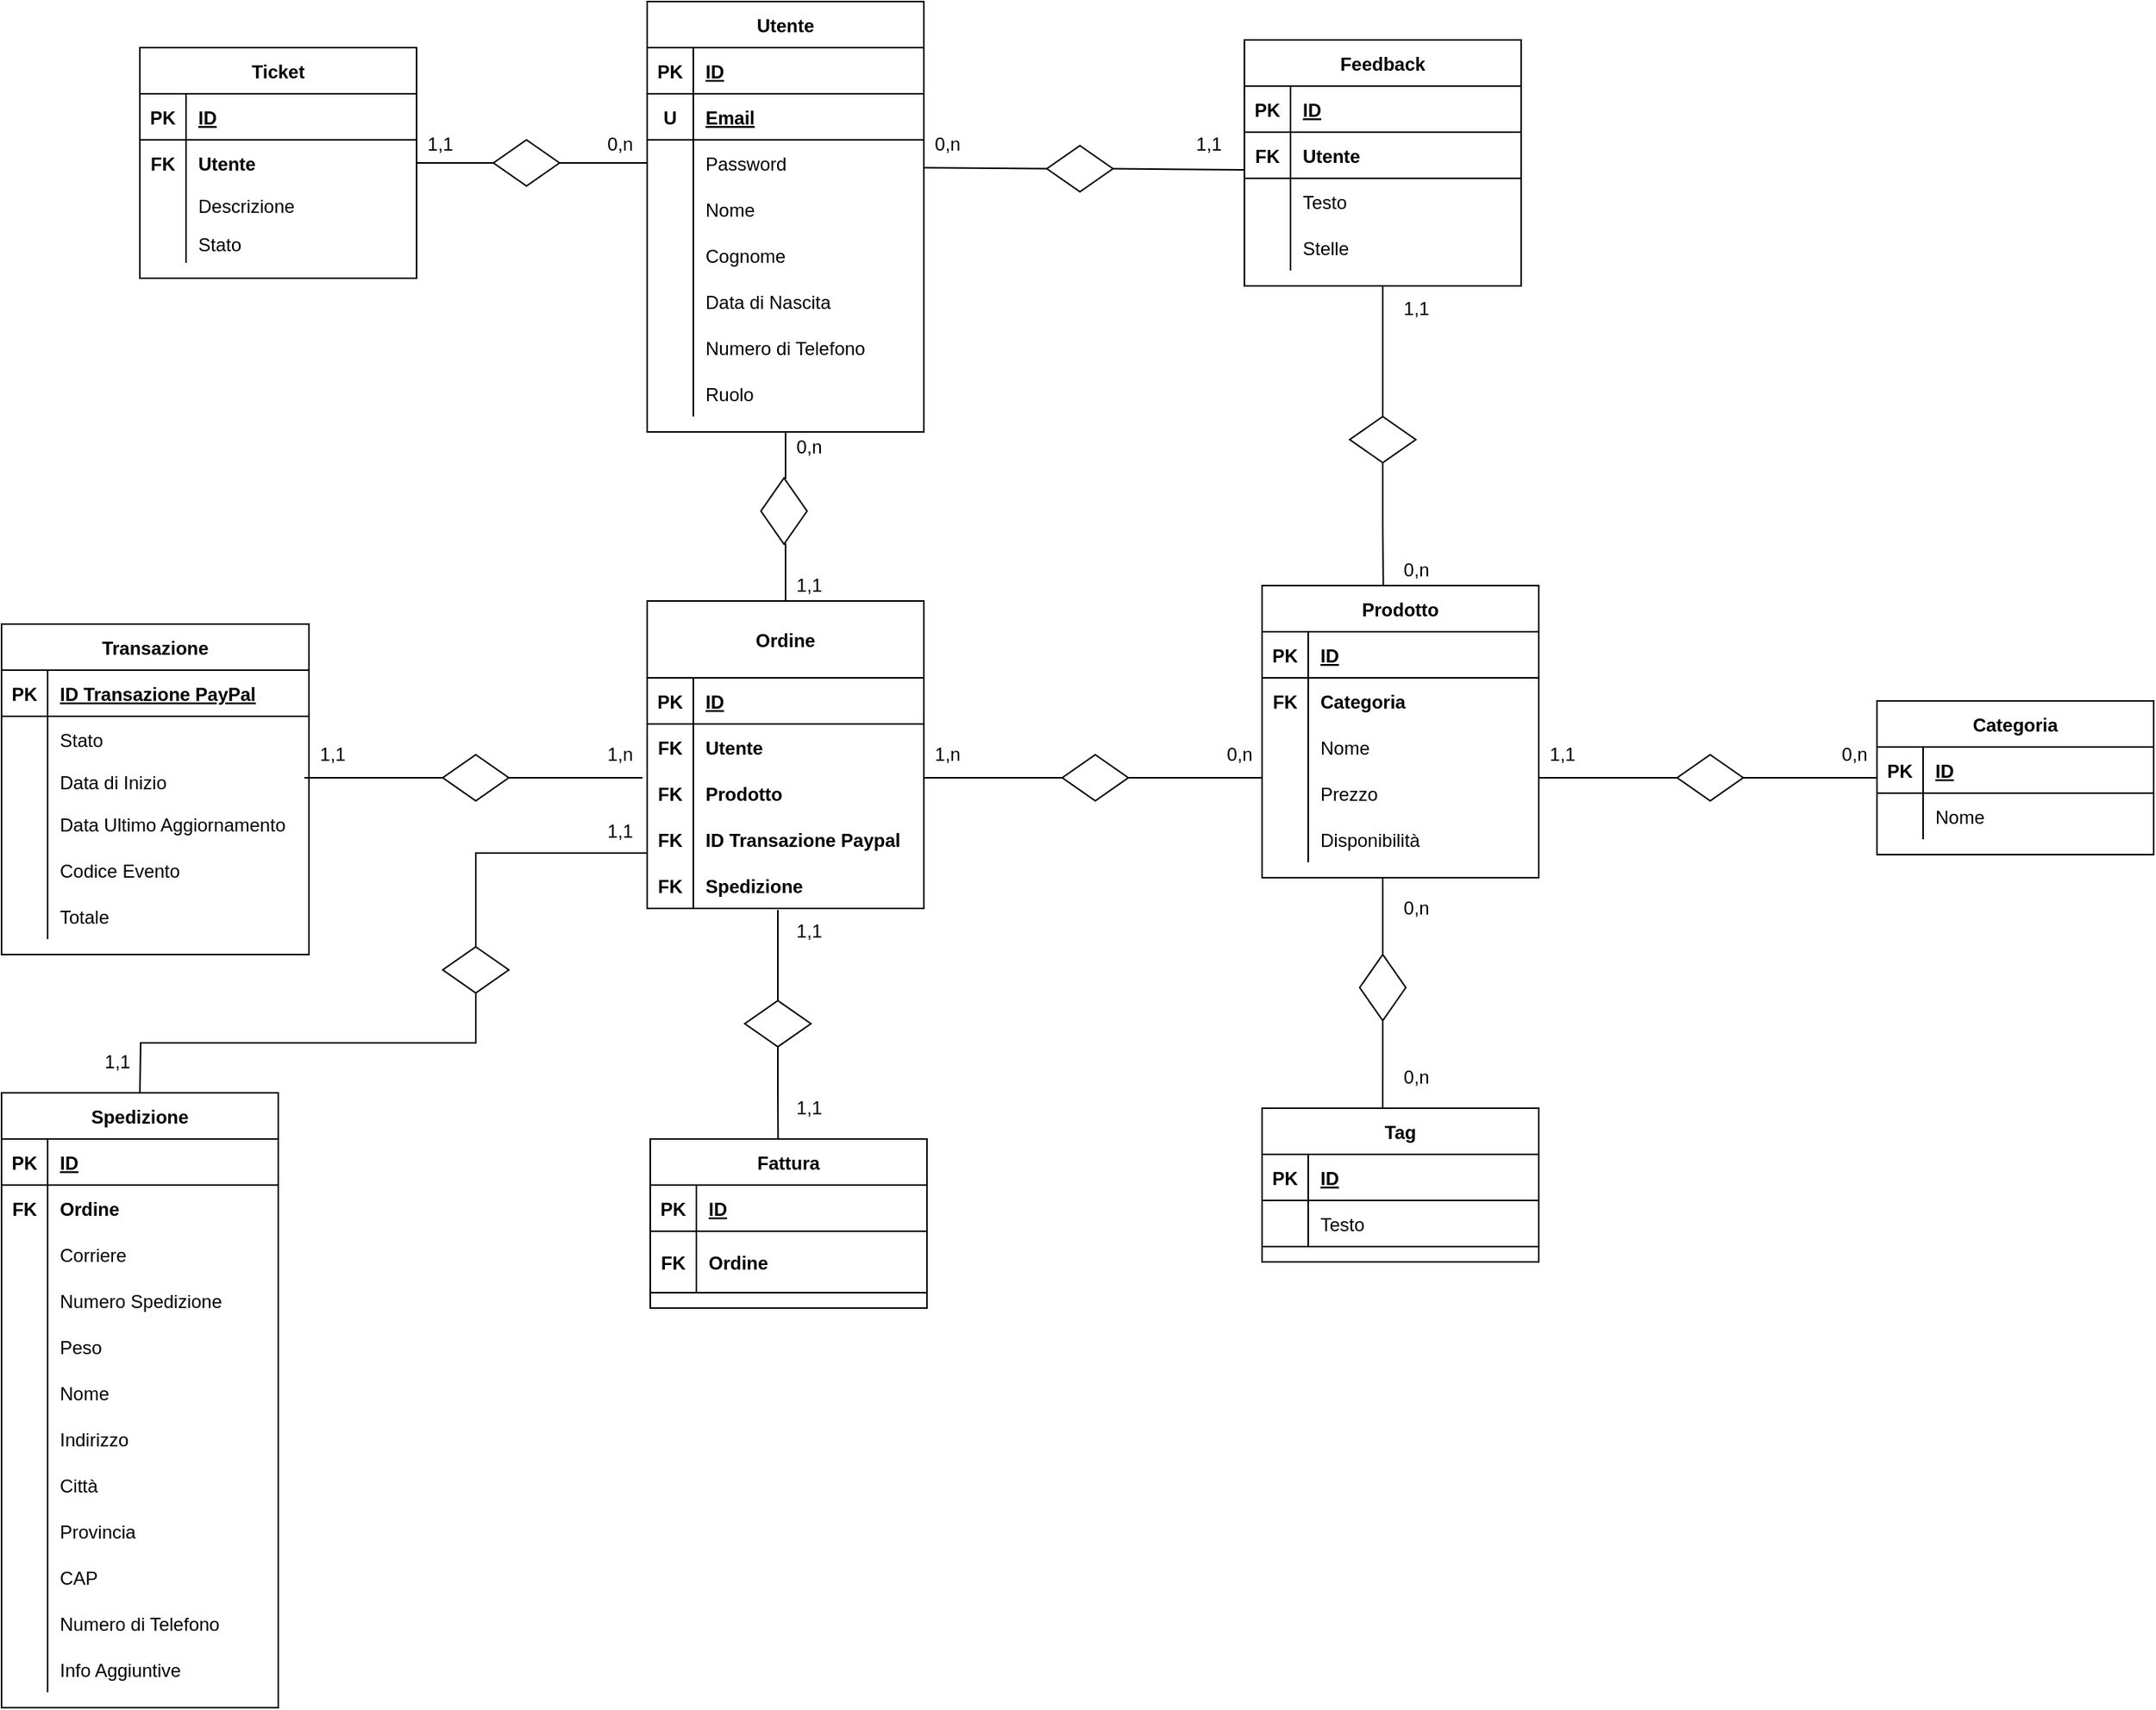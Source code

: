 <mxfile version="13.10.4" type="device"><diagram id="vzPRWonFVsMnM_7ubb4g" name="Page-1"><mxGraphModel dx="1038" dy="556" grid="1" gridSize="10" guides="1" tooltips="1" connect="1" arrows="1" fold="1" page="1" pageScale="1" pageWidth="2339" pageHeight="3300" math="0" shadow="0"><root><mxCell id="0"/><mxCell id="1" parent="0"/><mxCell id="x9i7531fwX0MDDBLcsnV-10" value="Utente" style="shape=table;startSize=30;container=1;collapsible=1;childLayout=tableLayout;fixedRows=1;rowLines=0;fontStyle=1;align=center;resizeLast=1;" vertex="1" parent="1"><mxGeometry x="830" y="40" width="180" height="280" as="geometry"/></mxCell><mxCell id="x9i7531fwX0MDDBLcsnV-11" value="" style="shape=partialRectangle;collapsible=0;dropTarget=0;pointerEvents=0;fillColor=none;top=0;left=0;bottom=1;right=0;points=[[0,0.5],[1,0.5]];portConstraint=eastwest;" vertex="1" parent="x9i7531fwX0MDDBLcsnV-10"><mxGeometry y="30" width="180" height="30" as="geometry"/></mxCell><mxCell id="x9i7531fwX0MDDBLcsnV-12" value="PK" style="shape=partialRectangle;connectable=0;fillColor=none;top=0;left=0;bottom=0;right=0;fontStyle=1;overflow=hidden;" vertex="1" parent="x9i7531fwX0MDDBLcsnV-11"><mxGeometry width="30" height="30" as="geometry"/></mxCell><mxCell id="x9i7531fwX0MDDBLcsnV-13" value="ID" style="shape=partialRectangle;connectable=0;fillColor=none;top=0;left=0;bottom=0;right=0;align=left;spacingLeft=6;fontStyle=5;overflow=hidden;" vertex="1" parent="x9i7531fwX0MDDBLcsnV-11"><mxGeometry x="30" width="150" height="30" as="geometry"/></mxCell><mxCell id="x9i7531fwX0MDDBLcsnV-51" value="" style="shape=partialRectangle;collapsible=0;dropTarget=0;pointerEvents=0;fillColor=none;top=0;left=0;bottom=1;right=0;points=[[0,0.5],[1,0.5]];portConstraint=eastwest;" vertex="1" parent="x9i7531fwX0MDDBLcsnV-10"><mxGeometry y="60" width="180" height="30" as="geometry"/></mxCell><mxCell id="x9i7531fwX0MDDBLcsnV-52" value="U" style="shape=partialRectangle;connectable=0;fillColor=none;top=0;left=0;bottom=0;right=0;fontStyle=1;overflow=hidden;" vertex="1" parent="x9i7531fwX0MDDBLcsnV-51"><mxGeometry width="30" height="30" as="geometry"/></mxCell><mxCell id="x9i7531fwX0MDDBLcsnV-53" value="Email" style="shape=partialRectangle;connectable=0;fillColor=none;top=0;left=0;bottom=0;right=0;align=left;spacingLeft=6;fontStyle=5;overflow=hidden;" vertex="1" parent="x9i7531fwX0MDDBLcsnV-51"><mxGeometry x="30" width="150" height="30" as="geometry"/></mxCell><mxCell id="x9i7531fwX0MDDBLcsnV-14" value="" style="shape=partialRectangle;collapsible=0;dropTarget=0;pointerEvents=0;fillColor=none;top=0;left=0;bottom=0;right=0;points=[[0,0.5],[1,0.5]];portConstraint=eastwest;" vertex="1" parent="x9i7531fwX0MDDBLcsnV-10"><mxGeometry y="90" width="180" height="30" as="geometry"/></mxCell><mxCell id="x9i7531fwX0MDDBLcsnV-15" value="" style="shape=partialRectangle;connectable=0;fillColor=none;top=0;left=0;bottom=0;right=0;editable=1;overflow=hidden;" vertex="1" parent="x9i7531fwX0MDDBLcsnV-14"><mxGeometry width="30" height="30" as="geometry"/></mxCell><mxCell id="x9i7531fwX0MDDBLcsnV-16" value="Password" style="shape=partialRectangle;connectable=0;fillColor=none;top=0;left=0;bottom=0;right=0;align=left;spacingLeft=6;overflow=hidden;" vertex="1" parent="x9i7531fwX0MDDBLcsnV-14"><mxGeometry x="30" width="150" height="30" as="geometry"/></mxCell><mxCell id="x9i7531fwX0MDDBLcsnV-20" value="" style="shape=partialRectangle;collapsible=0;dropTarget=0;pointerEvents=0;fillColor=none;top=0;left=0;bottom=0;right=0;points=[[0,0.5],[1,0.5]];portConstraint=eastwest;" vertex="1" parent="x9i7531fwX0MDDBLcsnV-10"><mxGeometry y="120" width="180" height="30" as="geometry"/></mxCell><mxCell id="x9i7531fwX0MDDBLcsnV-21" value="" style="shape=partialRectangle;connectable=0;fillColor=none;top=0;left=0;bottom=0;right=0;editable=1;overflow=hidden;" vertex="1" parent="x9i7531fwX0MDDBLcsnV-20"><mxGeometry width="30" height="30" as="geometry"/></mxCell><mxCell id="x9i7531fwX0MDDBLcsnV-22" value="Nome" style="shape=partialRectangle;connectable=0;fillColor=none;top=0;left=0;bottom=0;right=0;align=left;spacingLeft=6;overflow=hidden;" vertex="1" parent="x9i7531fwX0MDDBLcsnV-20"><mxGeometry x="30" width="150" height="30" as="geometry"/></mxCell><mxCell id="x9i7531fwX0MDDBLcsnV-26" value="" style="shape=partialRectangle;collapsible=0;dropTarget=0;pointerEvents=0;fillColor=none;top=0;left=0;bottom=0;right=0;points=[[0,0.5],[1,0.5]];portConstraint=eastwest;" vertex="1" parent="x9i7531fwX0MDDBLcsnV-10"><mxGeometry y="150" width="180" height="30" as="geometry"/></mxCell><mxCell id="x9i7531fwX0MDDBLcsnV-27" value="" style="shape=partialRectangle;connectable=0;fillColor=none;top=0;left=0;bottom=0;right=0;editable=1;overflow=hidden;" vertex="1" parent="x9i7531fwX0MDDBLcsnV-26"><mxGeometry width="30" height="30" as="geometry"/></mxCell><mxCell id="x9i7531fwX0MDDBLcsnV-28" value="Cognome" style="shape=partialRectangle;connectable=0;fillColor=none;top=0;left=0;bottom=0;right=0;align=left;spacingLeft=6;overflow=hidden;" vertex="1" parent="x9i7531fwX0MDDBLcsnV-26"><mxGeometry x="30" width="150" height="30" as="geometry"/></mxCell><mxCell id="x9i7531fwX0MDDBLcsnV-29" value="" style="shape=partialRectangle;collapsible=0;dropTarget=0;pointerEvents=0;fillColor=none;top=0;left=0;bottom=0;right=0;points=[[0,0.5],[1,0.5]];portConstraint=eastwest;" vertex="1" parent="x9i7531fwX0MDDBLcsnV-10"><mxGeometry y="180" width="180" height="30" as="geometry"/></mxCell><mxCell id="x9i7531fwX0MDDBLcsnV-30" value="" style="shape=partialRectangle;connectable=0;fillColor=none;top=0;left=0;bottom=0;right=0;editable=1;overflow=hidden;" vertex="1" parent="x9i7531fwX0MDDBLcsnV-29"><mxGeometry width="30" height="30" as="geometry"/></mxCell><mxCell id="x9i7531fwX0MDDBLcsnV-31" value="Data di Nascita" style="shape=partialRectangle;connectable=0;fillColor=none;top=0;left=0;bottom=0;right=0;align=left;spacingLeft=6;overflow=hidden;" vertex="1" parent="x9i7531fwX0MDDBLcsnV-29"><mxGeometry x="30" width="150" height="30" as="geometry"/></mxCell><mxCell id="x9i7531fwX0MDDBLcsnV-32" value="" style="shape=partialRectangle;collapsible=0;dropTarget=0;pointerEvents=0;fillColor=none;top=0;left=0;bottom=0;right=0;points=[[0,0.5],[1,0.5]];portConstraint=eastwest;" vertex="1" parent="x9i7531fwX0MDDBLcsnV-10"><mxGeometry y="210" width="180" height="30" as="geometry"/></mxCell><mxCell id="x9i7531fwX0MDDBLcsnV-33" value="" style="shape=partialRectangle;connectable=0;fillColor=none;top=0;left=0;bottom=0;right=0;editable=1;overflow=hidden;" vertex="1" parent="x9i7531fwX0MDDBLcsnV-32"><mxGeometry width="30" height="30" as="geometry"/></mxCell><mxCell id="x9i7531fwX0MDDBLcsnV-34" value="Numero di Telefono" style="shape=partialRectangle;connectable=0;fillColor=none;top=0;left=0;bottom=0;right=0;align=left;spacingLeft=6;overflow=hidden;" vertex="1" parent="x9i7531fwX0MDDBLcsnV-32"><mxGeometry x="30" width="150" height="30" as="geometry"/></mxCell><mxCell id="x9i7531fwX0MDDBLcsnV-301" value="" style="shape=partialRectangle;collapsible=0;dropTarget=0;pointerEvents=0;fillColor=none;top=0;left=0;bottom=0;right=0;points=[[0,0.5],[1,0.5]];portConstraint=eastwest;" vertex="1" parent="x9i7531fwX0MDDBLcsnV-10"><mxGeometry y="240" width="180" height="30" as="geometry"/></mxCell><mxCell id="x9i7531fwX0MDDBLcsnV-302" value="" style="shape=partialRectangle;connectable=0;fillColor=none;top=0;left=0;bottom=0;right=0;editable=1;overflow=hidden;" vertex="1" parent="x9i7531fwX0MDDBLcsnV-301"><mxGeometry width="30" height="30" as="geometry"/></mxCell><mxCell id="x9i7531fwX0MDDBLcsnV-303" value="Ruolo" style="shape=partialRectangle;connectable=0;fillColor=none;top=0;left=0;bottom=0;right=0;align=left;spacingLeft=6;overflow=hidden;" vertex="1" parent="x9i7531fwX0MDDBLcsnV-301"><mxGeometry x="30" width="150" height="30" as="geometry"/></mxCell><mxCell id="x9i7531fwX0MDDBLcsnV-69" value="Ordine" style="shape=table;startSize=50;container=1;collapsible=1;childLayout=tableLayout;fixedRows=1;rowLines=0;fontStyle=1;align=center;resizeLast=1;" vertex="1" parent="1"><mxGeometry x="830" y="430" width="180" height="200" as="geometry"/></mxCell><mxCell id="x9i7531fwX0MDDBLcsnV-70" value="" style="shape=partialRectangle;collapsible=0;dropTarget=0;pointerEvents=0;fillColor=none;top=0;left=0;bottom=1;right=0;points=[[0,0.5],[1,0.5]];portConstraint=eastwest;" vertex="1" parent="x9i7531fwX0MDDBLcsnV-69"><mxGeometry y="50" width="180" height="30" as="geometry"/></mxCell><mxCell id="x9i7531fwX0MDDBLcsnV-71" value="PK" style="shape=partialRectangle;connectable=0;fillColor=none;top=0;left=0;bottom=0;right=0;fontStyle=1;overflow=hidden;" vertex="1" parent="x9i7531fwX0MDDBLcsnV-70"><mxGeometry width="30" height="30" as="geometry"/></mxCell><mxCell id="x9i7531fwX0MDDBLcsnV-72" value="ID" style="shape=partialRectangle;connectable=0;fillColor=none;top=0;left=0;bottom=0;right=0;align=left;spacingLeft=6;fontStyle=5;overflow=hidden;" vertex="1" parent="x9i7531fwX0MDDBLcsnV-70"><mxGeometry x="30" width="150" height="30" as="geometry"/></mxCell><mxCell id="x9i7531fwX0MDDBLcsnV-76" value="" style="shape=partialRectangle;collapsible=0;dropTarget=0;pointerEvents=0;fillColor=none;top=0;left=0;bottom=0;right=0;points=[[0,0.5],[1,0.5]];portConstraint=eastwest;" vertex="1" parent="x9i7531fwX0MDDBLcsnV-69"><mxGeometry y="80" width="180" height="30" as="geometry"/></mxCell><mxCell id="x9i7531fwX0MDDBLcsnV-77" value="FK" style="shape=partialRectangle;connectable=0;fillColor=none;top=0;left=0;bottom=0;right=0;editable=1;overflow=hidden;fontStyle=1" vertex="1" parent="x9i7531fwX0MDDBLcsnV-76"><mxGeometry width="30" height="30" as="geometry"/></mxCell><mxCell id="x9i7531fwX0MDDBLcsnV-78" value="Utente" style="shape=partialRectangle;connectable=0;fillColor=none;top=0;left=0;bottom=0;right=0;align=left;spacingLeft=6;overflow=hidden;fontStyle=1" vertex="1" parent="x9i7531fwX0MDDBLcsnV-76"><mxGeometry x="30" width="150" height="30" as="geometry"/></mxCell><mxCell id="x9i7531fwX0MDDBLcsnV-79" value="" style="shape=partialRectangle;collapsible=0;dropTarget=0;pointerEvents=0;fillColor=none;top=0;left=0;bottom=0;right=0;points=[[0,0.5],[1,0.5]];portConstraint=eastwest;" vertex="1" parent="x9i7531fwX0MDDBLcsnV-69"><mxGeometry y="110" width="180" height="30" as="geometry"/></mxCell><mxCell id="x9i7531fwX0MDDBLcsnV-80" value="FK" style="shape=partialRectangle;connectable=0;fillColor=none;top=0;left=0;bottom=0;right=0;editable=1;overflow=hidden;fontStyle=1" vertex="1" parent="x9i7531fwX0MDDBLcsnV-79"><mxGeometry width="30" height="30" as="geometry"/></mxCell><mxCell id="x9i7531fwX0MDDBLcsnV-81" value="Prodotto" style="shape=partialRectangle;connectable=0;fillColor=none;top=0;left=0;bottom=0;right=0;align=left;spacingLeft=6;overflow=hidden;fontStyle=1" vertex="1" parent="x9i7531fwX0MDDBLcsnV-79"><mxGeometry x="30" width="150" height="30" as="geometry"/></mxCell><mxCell id="x9i7531fwX0MDDBLcsnV-117" value="" style="shape=partialRectangle;collapsible=0;dropTarget=0;pointerEvents=0;fillColor=none;top=0;left=0;bottom=0;right=0;points=[[0,0.5],[1,0.5]];portConstraint=eastwest;" vertex="1" parent="x9i7531fwX0MDDBLcsnV-69"><mxGeometry y="140" width="180" height="30" as="geometry"/></mxCell><mxCell id="x9i7531fwX0MDDBLcsnV-118" value="FK" style="shape=partialRectangle;connectable=0;fillColor=none;top=0;left=0;bottom=0;right=0;editable=1;overflow=hidden;fontStyle=1" vertex="1" parent="x9i7531fwX0MDDBLcsnV-117"><mxGeometry width="30" height="30" as="geometry"/></mxCell><mxCell id="x9i7531fwX0MDDBLcsnV-119" value="ID Transazione Paypal" style="shape=partialRectangle;connectable=0;fillColor=none;top=0;left=0;bottom=0;right=0;align=left;spacingLeft=6;overflow=hidden;fontStyle=1" vertex="1" parent="x9i7531fwX0MDDBLcsnV-117"><mxGeometry x="30" width="150" height="30" as="geometry"/></mxCell><mxCell id="x9i7531fwX0MDDBLcsnV-352" style="shape=partialRectangle;collapsible=0;dropTarget=0;pointerEvents=0;fillColor=none;top=0;left=0;bottom=0;right=0;points=[[0,0.5],[1,0.5]];portConstraint=eastwest;" vertex="1" parent="x9i7531fwX0MDDBLcsnV-69"><mxGeometry y="170" width="180" height="30" as="geometry"/></mxCell><mxCell id="x9i7531fwX0MDDBLcsnV-353" value="FK" style="shape=partialRectangle;connectable=0;fillColor=none;top=0;left=0;bottom=0;right=0;editable=1;overflow=hidden;fontStyle=1" vertex="1" parent="x9i7531fwX0MDDBLcsnV-352"><mxGeometry width="30" height="30" as="geometry"/></mxCell><mxCell id="x9i7531fwX0MDDBLcsnV-354" value="Spedizione" style="shape=partialRectangle;connectable=0;fillColor=none;top=0;left=0;bottom=0;right=0;align=left;spacingLeft=6;overflow=hidden;fontStyle=1" vertex="1" parent="x9i7531fwX0MDDBLcsnV-352"><mxGeometry x="30" width="150" height="30" as="geometry"/></mxCell><mxCell id="x9i7531fwX0MDDBLcsnV-95" value="Prodotto" style="shape=table;startSize=30;container=1;collapsible=1;childLayout=tableLayout;fixedRows=1;rowLines=0;fontStyle=1;align=center;resizeLast=1;" vertex="1" parent="1"><mxGeometry x="1230" y="420" width="180" height="190" as="geometry"/></mxCell><mxCell id="x9i7531fwX0MDDBLcsnV-96" value="" style="shape=partialRectangle;collapsible=0;dropTarget=0;pointerEvents=0;fillColor=none;top=0;left=0;bottom=1;right=0;points=[[0,0.5],[1,0.5]];portConstraint=eastwest;" vertex="1" parent="x9i7531fwX0MDDBLcsnV-95"><mxGeometry y="30" width="180" height="30" as="geometry"/></mxCell><mxCell id="x9i7531fwX0MDDBLcsnV-97" value="PK" style="shape=partialRectangle;connectable=0;fillColor=none;top=0;left=0;bottom=0;right=0;fontStyle=1;overflow=hidden;" vertex="1" parent="x9i7531fwX0MDDBLcsnV-96"><mxGeometry width="30" height="30" as="geometry"/></mxCell><mxCell id="x9i7531fwX0MDDBLcsnV-98" value="ID" style="shape=partialRectangle;connectable=0;fillColor=none;top=0;left=0;bottom=0;right=0;align=left;spacingLeft=6;fontStyle=5;overflow=hidden;" vertex="1" parent="x9i7531fwX0MDDBLcsnV-96"><mxGeometry x="30" width="150" height="30" as="geometry"/></mxCell><mxCell id="x9i7531fwX0MDDBLcsnV-99" value="" style="shape=partialRectangle;collapsible=0;dropTarget=0;pointerEvents=0;fillColor=none;top=0;left=0;bottom=0;right=0;points=[[0,0.5],[1,0.5]];portConstraint=eastwest;" vertex="1" parent="x9i7531fwX0MDDBLcsnV-95"><mxGeometry y="60" width="180" height="30" as="geometry"/></mxCell><mxCell id="x9i7531fwX0MDDBLcsnV-100" value="FK" style="shape=partialRectangle;connectable=0;fillColor=none;top=0;left=0;bottom=0;right=0;editable=1;overflow=hidden;fontStyle=1" vertex="1" parent="x9i7531fwX0MDDBLcsnV-99"><mxGeometry width="30" height="30" as="geometry"/></mxCell><mxCell id="x9i7531fwX0MDDBLcsnV-101" value="Categoria" style="shape=partialRectangle;connectable=0;fillColor=none;top=0;left=0;bottom=0;right=0;align=left;spacingLeft=6;overflow=hidden;fontStyle=1" vertex="1" parent="x9i7531fwX0MDDBLcsnV-99"><mxGeometry x="30" width="150" height="30" as="geometry"/></mxCell><mxCell id="x9i7531fwX0MDDBLcsnV-102" value="" style="shape=partialRectangle;collapsible=0;dropTarget=0;pointerEvents=0;fillColor=none;top=0;left=0;bottom=0;right=0;points=[[0,0.5],[1,0.5]];portConstraint=eastwest;" vertex="1" parent="x9i7531fwX0MDDBLcsnV-95"><mxGeometry y="90" width="180" height="30" as="geometry"/></mxCell><mxCell id="x9i7531fwX0MDDBLcsnV-103" value="" style="shape=partialRectangle;connectable=0;fillColor=none;top=0;left=0;bottom=0;right=0;editable=1;overflow=hidden;" vertex="1" parent="x9i7531fwX0MDDBLcsnV-102"><mxGeometry width="30" height="30" as="geometry"/></mxCell><mxCell id="x9i7531fwX0MDDBLcsnV-104" value="Nome" style="shape=partialRectangle;connectable=0;fillColor=none;top=0;left=0;bottom=0;right=0;align=left;spacingLeft=6;overflow=hidden;" vertex="1" parent="x9i7531fwX0MDDBLcsnV-102"><mxGeometry x="30" width="150" height="30" as="geometry"/></mxCell><mxCell id="x9i7531fwX0MDDBLcsnV-105" value="" style="shape=partialRectangle;collapsible=0;dropTarget=0;pointerEvents=0;fillColor=none;top=0;left=0;bottom=0;right=0;points=[[0,0.5],[1,0.5]];portConstraint=eastwest;" vertex="1" parent="x9i7531fwX0MDDBLcsnV-95"><mxGeometry y="120" width="180" height="30" as="geometry"/></mxCell><mxCell id="x9i7531fwX0MDDBLcsnV-106" value="" style="shape=partialRectangle;connectable=0;fillColor=none;top=0;left=0;bottom=0;right=0;editable=1;overflow=hidden;" vertex="1" parent="x9i7531fwX0MDDBLcsnV-105"><mxGeometry width="30" height="30" as="geometry"/></mxCell><mxCell id="x9i7531fwX0MDDBLcsnV-107" value="Prezzo" style="shape=partialRectangle;connectable=0;fillColor=none;top=0;left=0;bottom=0;right=0;align=left;spacingLeft=6;overflow=hidden;" vertex="1" parent="x9i7531fwX0MDDBLcsnV-105"><mxGeometry x="30" width="150" height="30" as="geometry"/></mxCell><mxCell id="x9i7531fwX0MDDBLcsnV-123" value="" style="shape=partialRectangle;collapsible=0;dropTarget=0;pointerEvents=0;fillColor=none;top=0;left=0;bottom=0;right=0;points=[[0,0.5],[1,0.5]];portConstraint=eastwest;" vertex="1" parent="x9i7531fwX0MDDBLcsnV-95"><mxGeometry y="150" width="180" height="30" as="geometry"/></mxCell><mxCell id="x9i7531fwX0MDDBLcsnV-124" value="" style="shape=partialRectangle;connectable=0;fillColor=none;top=0;left=0;bottom=0;right=0;editable=1;overflow=hidden;" vertex="1" parent="x9i7531fwX0MDDBLcsnV-123"><mxGeometry width="30" height="30" as="geometry"/></mxCell><mxCell id="x9i7531fwX0MDDBLcsnV-125" value="Disponibilità" style="shape=partialRectangle;connectable=0;fillColor=none;top=0;left=0;bottom=0;right=0;align=left;spacingLeft=6;overflow=hidden;" vertex="1" parent="x9i7531fwX0MDDBLcsnV-123"><mxGeometry x="30" width="150" height="30" as="geometry"/></mxCell><mxCell id="x9i7531fwX0MDDBLcsnV-129" style="edgeStyle=orthogonalEdgeStyle;orthogonalLoop=1;jettySize=auto;html=1;entryX=0;entryY=0.167;entryDx=0;entryDy=0;entryPerimeter=0;rounded=0;startArrow=none;startFill=0;endArrow=none;endFill=0;" edge="1" parent="1" source="x9i7531fwX0MDDBLcsnV-128" target="x9i7531fwX0MDDBLcsnV-105"><mxGeometry relative="1" as="geometry"><Array as="points"><mxPoint x="1190" y="545"/><mxPoint x="1190" y="545"/></Array></mxGeometry></mxCell><mxCell id="x9i7531fwX0MDDBLcsnV-131" style="edgeStyle=orthogonalEdgeStyle;rounded=0;sketch=0;orthogonalLoop=1;jettySize=auto;html=1;entryX=1;entryY=0.167;entryDx=0;entryDy=0;entryPerimeter=0;startArrow=none;startFill=0;endArrow=none;endFill=0;strokeColor=#000000;" edge="1" parent="1" source="x9i7531fwX0MDDBLcsnV-128" target="x9i7531fwX0MDDBLcsnV-79"><mxGeometry relative="1" as="geometry"/></mxCell><mxCell id="x9i7531fwX0MDDBLcsnV-128" value="" style="shape=rhombus;perimeter=rhombusPerimeter;whiteSpace=wrap;html=1;align=center;" vertex="1" parent="1"><mxGeometry x="1100" y="530" width="43" height="30" as="geometry"/></mxCell><mxCell id="x9i7531fwX0MDDBLcsnV-133" value="1,n" style="text;html=1;align=center;verticalAlign=middle;resizable=0;points=[];autosize=1;" vertex="1" parent="1"><mxGeometry x="1010" y="520" width="30" height="20" as="geometry"/></mxCell><mxCell id="x9i7531fwX0MDDBLcsnV-134" value="0,n" style="text;html=1;align=center;verticalAlign=middle;resizable=0;points=[];autosize=1;" vertex="1" parent="1"><mxGeometry x="1200" y="520" width="30" height="20" as="geometry"/></mxCell><mxCell id="x9i7531fwX0MDDBLcsnV-136" value="" style="shape=rhombus;perimeter=rhombusPerimeter;whiteSpace=wrap;html=1;align=center;direction=east;" vertex="1" parent="1"><mxGeometry x="893.5" y="690" width="43" height="30" as="geometry"/></mxCell><mxCell id="x9i7531fwX0MDDBLcsnV-137" value="1,1" style="text;html=1;align=center;verticalAlign=middle;resizable=0;points=[];autosize=1;direction=east;" vertex="1" parent="1"><mxGeometry x="920" y="635" width="30" height="20" as="geometry"/></mxCell><mxCell id="x9i7531fwX0MDDBLcsnV-142" value="Transazione" style="shape=table;startSize=30;container=1;collapsible=1;childLayout=tableLayout;fixedRows=1;rowLines=0;fontStyle=1;align=center;resizeLast=1;rounded=0;sketch=0;" vertex="1" parent="1"><mxGeometry x="410" y="445" width="200" height="215" as="geometry"/></mxCell><mxCell id="x9i7531fwX0MDDBLcsnV-143" value="" style="shape=partialRectangle;collapsible=0;dropTarget=0;pointerEvents=0;fillColor=none;top=0;left=0;bottom=1;right=0;points=[[0,0.5],[1,0.5]];portConstraint=eastwest;" vertex="1" parent="x9i7531fwX0MDDBLcsnV-142"><mxGeometry y="30" width="200" height="30" as="geometry"/></mxCell><mxCell id="x9i7531fwX0MDDBLcsnV-144" value="PK" style="shape=partialRectangle;connectable=0;fillColor=none;top=0;left=0;bottom=0;right=0;fontStyle=1;overflow=hidden;" vertex="1" parent="x9i7531fwX0MDDBLcsnV-143"><mxGeometry width="30" height="30" as="geometry"/></mxCell><mxCell id="x9i7531fwX0MDDBLcsnV-145" value="ID Transazione PayPal" style="shape=partialRectangle;connectable=0;fillColor=none;top=0;left=0;bottom=0;right=0;align=left;spacingLeft=6;fontStyle=5;overflow=hidden;" vertex="1" parent="x9i7531fwX0MDDBLcsnV-143"><mxGeometry x="30" width="170" height="30" as="geometry"/></mxCell><mxCell id="x9i7531fwX0MDDBLcsnV-146" value="" style="shape=partialRectangle;collapsible=0;dropTarget=0;pointerEvents=0;fillColor=none;top=0;left=0;bottom=0;right=0;points=[[0,0.5],[1,0.5]];portConstraint=eastwest;" vertex="1" parent="x9i7531fwX0MDDBLcsnV-142"><mxGeometry y="60" width="200" height="30" as="geometry"/></mxCell><mxCell id="x9i7531fwX0MDDBLcsnV-147" value="" style="shape=partialRectangle;connectable=0;fillColor=none;top=0;left=0;bottom=0;right=0;editable=1;overflow=hidden;" vertex="1" parent="x9i7531fwX0MDDBLcsnV-146"><mxGeometry width="30" height="30" as="geometry"/></mxCell><mxCell id="x9i7531fwX0MDDBLcsnV-148" value="Stato" style="shape=partialRectangle;connectable=0;fillColor=none;top=0;left=0;bottom=0;right=0;align=left;spacingLeft=6;overflow=hidden;" vertex="1" parent="x9i7531fwX0MDDBLcsnV-146"><mxGeometry x="30" width="170" height="30" as="geometry"/></mxCell><mxCell id="x9i7531fwX0MDDBLcsnV-149" value="" style="shape=partialRectangle;collapsible=0;dropTarget=0;pointerEvents=0;fillColor=none;top=0;left=0;bottom=0;right=0;points=[[0,0.5],[1,0.5]];portConstraint=eastwest;" vertex="1" parent="x9i7531fwX0MDDBLcsnV-142"><mxGeometry y="90" width="200" height="25" as="geometry"/></mxCell><mxCell id="x9i7531fwX0MDDBLcsnV-150" value="" style="shape=partialRectangle;connectable=0;fillColor=none;top=0;left=0;bottom=0;right=0;editable=1;overflow=hidden;" vertex="1" parent="x9i7531fwX0MDDBLcsnV-149"><mxGeometry width="30" height="25" as="geometry"/></mxCell><mxCell id="x9i7531fwX0MDDBLcsnV-151" value="Data di Inizio" style="shape=partialRectangle;connectable=0;fillColor=none;top=0;left=0;bottom=0;right=0;align=left;spacingLeft=6;overflow=hidden;" vertex="1" parent="x9i7531fwX0MDDBLcsnV-149"><mxGeometry x="30" width="170" height="25" as="geometry"/></mxCell><mxCell id="x9i7531fwX0MDDBLcsnV-158" value="" style="shape=partialRectangle;collapsible=0;dropTarget=0;pointerEvents=0;fillColor=none;top=0;left=0;bottom=0;right=0;points=[[0,0.5],[1,0.5]];portConstraint=eastwest;" vertex="1" parent="x9i7531fwX0MDDBLcsnV-142"><mxGeometry y="115" width="200" height="30" as="geometry"/></mxCell><mxCell id="x9i7531fwX0MDDBLcsnV-159" value="" style="shape=partialRectangle;connectable=0;fillColor=none;top=0;left=0;bottom=0;right=0;editable=1;overflow=hidden;" vertex="1" parent="x9i7531fwX0MDDBLcsnV-158"><mxGeometry width="30" height="30" as="geometry"/></mxCell><mxCell id="x9i7531fwX0MDDBLcsnV-160" value="Data Ultimo Aggiornamento" style="shape=partialRectangle;connectable=0;fillColor=none;top=0;left=0;bottom=0;right=0;align=left;spacingLeft=6;overflow=hidden;" vertex="1" parent="x9i7531fwX0MDDBLcsnV-158"><mxGeometry x="30" width="170" height="30" as="geometry"/></mxCell><mxCell id="x9i7531fwX0MDDBLcsnV-161" value="" style="shape=partialRectangle;collapsible=0;dropTarget=0;pointerEvents=0;fillColor=none;top=0;left=0;bottom=0;right=0;points=[[0,0.5],[1,0.5]];portConstraint=eastwest;" vertex="1" parent="x9i7531fwX0MDDBLcsnV-142"><mxGeometry y="145" width="200" height="30" as="geometry"/></mxCell><mxCell id="x9i7531fwX0MDDBLcsnV-162" value="" style="shape=partialRectangle;connectable=0;fillColor=none;top=0;left=0;bottom=0;right=0;editable=1;overflow=hidden;" vertex="1" parent="x9i7531fwX0MDDBLcsnV-161"><mxGeometry width="30" height="30" as="geometry"/></mxCell><mxCell id="x9i7531fwX0MDDBLcsnV-163" value="Codice Evento" style="shape=partialRectangle;connectable=0;fillColor=none;top=0;left=0;bottom=0;right=0;align=left;spacingLeft=6;overflow=hidden;" vertex="1" parent="x9i7531fwX0MDDBLcsnV-161"><mxGeometry x="30" width="170" height="30" as="geometry"/></mxCell><mxCell id="x9i7531fwX0MDDBLcsnV-164" value="" style="shape=partialRectangle;collapsible=0;dropTarget=0;pointerEvents=0;fillColor=none;top=0;left=0;bottom=0;right=0;points=[[0,0.5],[1,0.5]];portConstraint=eastwest;" vertex="1" parent="x9i7531fwX0MDDBLcsnV-142"><mxGeometry y="175" width="200" height="30" as="geometry"/></mxCell><mxCell id="x9i7531fwX0MDDBLcsnV-165" value="" style="shape=partialRectangle;connectable=0;fillColor=none;top=0;left=0;bottom=0;right=0;editable=1;overflow=hidden;" vertex="1" parent="x9i7531fwX0MDDBLcsnV-164"><mxGeometry width="30" height="30" as="geometry"/></mxCell><mxCell id="x9i7531fwX0MDDBLcsnV-166" value="Totale" style="shape=partialRectangle;connectable=0;fillColor=none;top=0;left=0;bottom=0;right=0;align=left;spacingLeft=6;overflow=hidden;" vertex="1" parent="x9i7531fwX0MDDBLcsnV-164"><mxGeometry x="30" width="170" height="30" as="geometry"/></mxCell><mxCell id="x9i7531fwX0MDDBLcsnV-167" value="" style="shape=rhombus;perimeter=rhombusPerimeter;whiteSpace=wrap;html=1;align=center;" vertex="1" parent="1"><mxGeometry x="697" y="530" width="43" height="30" as="geometry"/></mxCell><mxCell id="x9i7531fwX0MDDBLcsnV-168" style="edgeStyle=orthogonalEdgeStyle;rounded=0;sketch=0;orthogonalLoop=1;jettySize=auto;html=1;entryX=1;entryY=0.167;entryDx=0;entryDy=0;entryPerimeter=0;startArrow=none;startFill=0;endArrow=none;endFill=0;strokeColor=#000000;" edge="1" source="x9i7531fwX0MDDBLcsnV-167" parent="1"><mxGeometry relative="1" as="geometry"><mxPoint x="607" y="545.01" as="targetPoint"/></mxGeometry></mxCell><mxCell id="x9i7531fwX0MDDBLcsnV-169" style="edgeStyle=orthogonalEdgeStyle;orthogonalLoop=1;jettySize=auto;html=1;entryX=0;entryY=0.167;entryDx=0;entryDy=0;entryPerimeter=0;rounded=0;startArrow=none;startFill=0;endArrow=none;endFill=0;" edge="1" source="x9i7531fwX0MDDBLcsnV-167" parent="1"><mxGeometry relative="1" as="geometry"><mxPoint x="827" y="545.01" as="targetPoint"/><Array as="points"><mxPoint x="787" y="545"/><mxPoint x="787" y="545"/></Array></mxGeometry></mxCell><mxCell id="x9i7531fwX0MDDBLcsnV-170" value="1,n" style="text;html=1;align=center;verticalAlign=middle;resizable=0;points=[];autosize=1;" vertex="1" parent="1"><mxGeometry x="797" y="520" width="30" height="20" as="geometry"/></mxCell><mxCell id="x9i7531fwX0MDDBLcsnV-171" value="1,1" style="text;html=1;align=center;verticalAlign=middle;resizable=0;points=[];autosize=1;" vertex="1" parent="1"><mxGeometry x="610" y="520" width="30" height="20" as="geometry"/></mxCell><mxCell id="x9i7531fwX0MDDBLcsnV-173" style="edgeStyle=orthogonalEdgeStyle;rounded=0;sketch=0;orthogonalLoop=1;jettySize=auto;html=1;exitX=0;exitY=0.5;exitDx=0;exitDy=0;entryX=0.5;entryY=1;entryDx=0;entryDy=0;startArrow=none;startFill=0;endArrow=none;endFill=0;strokeColor=#000000;" edge="1" parent="1" source="x9i7531fwX0MDDBLcsnV-172" target="x9i7531fwX0MDDBLcsnV-10"><mxGeometry relative="1" as="geometry"/></mxCell><mxCell id="x9i7531fwX0MDDBLcsnV-174" style="edgeStyle=orthogonalEdgeStyle;rounded=0;sketch=0;orthogonalLoop=1;jettySize=auto;html=1;exitX=1;exitY=0.5;exitDx=0;exitDy=0;entryX=0.5;entryY=0;entryDx=0;entryDy=0;startArrow=none;startFill=0;endArrow=none;endFill=0;strokeColor=#000000;" edge="1" parent="1" source="x9i7531fwX0MDDBLcsnV-172" target="x9i7531fwX0MDDBLcsnV-69"><mxGeometry relative="1" as="geometry"/></mxCell><mxCell id="x9i7531fwX0MDDBLcsnV-172" value="" style="shape=rhombus;perimeter=rhombusPerimeter;whiteSpace=wrap;html=1;align=center;direction=south;" vertex="1" parent="1"><mxGeometry x="904" y="350" width="30" height="43" as="geometry"/></mxCell><mxCell id="x9i7531fwX0MDDBLcsnV-175" value="0,n" style="text;html=1;align=center;verticalAlign=middle;resizable=0;points=[];autosize=1;" vertex="1" parent="1"><mxGeometry x="920" y="320" width="30" height="20" as="geometry"/></mxCell><mxCell id="x9i7531fwX0MDDBLcsnV-176" value="1,1" style="text;html=1;align=center;verticalAlign=middle;resizable=0;points=[];autosize=1;" vertex="1" parent="1"><mxGeometry x="920" y="410" width="30" height="20" as="geometry"/></mxCell><mxCell id="x9i7531fwX0MDDBLcsnV-177" value="Ticket" style="shape=table;startSize=30;container=1;collapsible=1;childLayout=tableLayout;fixedRows=1;rowLines=0;fontStyle=1;align=center;resizeLast=1;rounded=0;sketch=0;" vertex="1" parent="1"><mxGeometry x="500" y="70" width="180" height="150" as="geometry"/></mxCell><mxCell id="x9i7531fwX0MDDBLcsnV-178" value="" style="shape=partialRectangle;collapsible=0;dropTarget=0;pointerEvents=0;fillColor=none;top=0;left=0;bottom=1;right=0;points=[[0,0.5],[1,0.5]];portConstraint=eastwest;" vertex="1" parent="x9i7531fwX0MDDBLcsnV-177"><mxGeometry y="30" width="180" height="30" as="geometry"/></mxCell><mxCell id="x9i7531fwX0MDDBLcsnV-179" value="PK" style="shape=partialRectangle;connectable=0;fillColor=none;top=0;left=0;bottom=0;right=0;fontStyle=1;overflow=hidden;" vertex="1" parent="x9i7531fwX0MDDBLcsnV-178"><mxGeometry width="30" height="30" as="geometry"/></mxCell><mxCell id="x9i7531fwX0MDDBLcsnV-180" value="ID" style="shape=partialRectangle;connectable=0;fillColor=none;top=0;left=0;bottom=0;right=0;align=left;spacingLeft=6;fontStyle=5;overflow=hidden;" vertex="1" parent="x9i7531fwX0MDDBLcsnV-178"><mxGeometry x="30" width="150" height="30" as="geometry"/></mxCell><mxCell id="x9i7531fwX0MDDBLcsnV-181" value="" style="shape=partialRectangle;collapsible=0;dropTarget=0;pointerEvents=0;fillColor=none;top=0;left=0;bottom=0;right=0;points=[[0,0.5],[1,0.5]];portConstraint=eastwest;" vertex="1" parent="x9i7531fwX0MDDBLcsnV-177"><mxGeometry y="60" width="180" height="30" as="geometry"/></mxCell><mxCell id="x9i7531fwX0MDDBLcsnV-182" value="FK" style="shape=partialRectangle;connectable=0;fillColor=none;top=0;left=0;bottom=0;right=0;editable=1;overflow=hidden;fontStyle=1" vertex="1" parent="x9i7531fwX0MDDBLcsnV-181"><mxGeometry width="30" height="30" as="geometry"/></mxCell><mxCell id="x9i7531fwX0MDDBLcsnV-183" value="Utente" style="shape=partialRectangle;connectable=0;fillColor=none;top=0;left=0;bottom=0;right=0;align=left;spacingLeft=6;overflow=hidden;fontStyle=1" vertex="1" parent="x9i7531fwX0MDDBLcsnV-181"><mxGeometry x="30" width="150" height="30" as="geometry"/></mxCell><mxCell id="x9i7531fwX0MDDBLcsnV-184" value="" style="shape=partialRectangle;collapsible=0;dropTarget=0;pointerEvents=0;fillColor=none;top=0;left=0;bottom=0;right=0;points=[[0,0.5],[1,0.5]];portConstraint=eastwest;" vertex="1" parent="x9i7531fwX0MDDBLcsnV-177"><mxGeometry y="90" width="180" height="25" as="geometry"/></mxCell><mxCell id="x9i7531fwX0MDDBLcsnV-185" value="" style="shape=partialRectangle;connectable=0;fillColor=none;top=0;left=0;bottom=0;right=0;editable=1;overflow=hidden;" vertex="1" parent="x9i7531fwX0MDDBLcsnV-184"><mxGeometry width="30" height="25" as="geometry"/></mxCell><mxCell id="x9i7531fwX0MDDBLcsnV-186" value="Descrizione" style="shape=partialRectangle;connectable=0;fillColor=none;top=0;left=0;bottom=0;right=0;align=left;spacingLeft=6;overflow=hidden;" vertex="1" parent="x9i7531fwX0MDDBLcsnV-184"><mxGeometry x="30" width="150" height="25" as="geometry"/></mxCell><mxCell id="x9i7531fwX0MDDBLcsnV-307" style="shape=partialRectangle;collapsible=0;dropTarget=0;pointerEvents=0;fillColor=none;top=0;left=0;bottom=0;right=0;points=[[0,0.5],[1,0.5]];portConstraint=eastwest;" vertex="1" parent="x9i7531fwX0MDDBLcsnV-177"><mxGeometry y="115" width="180" height="25" as="geometry"/></mxCell><mxCell id="x9i7531fwX0MDDBLcsnV-308" style="shape=partialRectangle;connectable=0;fillColor=none;top=0;left=0;bottom=0;right=0;editable=1;overflow=hidden;" vertex="1" parent="x9i7531fwX0MDDBLcsnV-307"><mxGeometry width="30" height="25" as="geometry"/></mxCell><mxCell id="x9i7531fwX0MDDBLcsnV-309" value="Stato" style="shape=partialRectangle;connectable=0;fillColor=none;top=0;left=0;bottom=0;right=0;align=left;spacingLeft=6;overflow=hidden;" vertex="1" parent="x9i7531fwX0MDDBLcsnV-307"><mxGeometry x="30" width="150" height="25" as="geometry"/></mxCell><mxCell id="x9i7531fwX0MDDBLcsnV-191" value="Tag" style="shape=table;startSize=30;container=1;collapsible=1;childLayout=tableLayout;fixedRows=1;rowLines=0;fontStyle=1;align=center;resizeLast=1;rounded=0;sketch=0;" vertex="1" parent="1"><mxGeometry x="1230" y="760" width="180" height="100" as="geometry"/></mxCell><mxCell id="x9i7531fwX0MDDBLcsnV-192" value="" style="shape=partialRectangle;collapsible=0;dropTarget=0;pointerEvents=0;fillColor=none;top=0;left=0;bottom=1;right=0;points=[[0,0.5],[1,0.5]];portConstraint=eastwest;" vertex="1" parent="x9i7531fwX0MDDBLcsnV-191"><mxGeometry y="30" width="180" height="30" as="geometry"/></mxCell><mxCell id="x9i7531fwX0MDDBLcsnV-193" value="PK" style="shape=partialRectangle;connectable=0;fillColor=none;top=0;left=0;bottom=0;right=0;fontStyle=1;overflow=hidden;" vertex="1" parent="x9i7531fwX0MDDBLcsnV-192"><mxGeometry width="30" height="30" as="geometry"/></mxCell><mxCell id="x9i7531fwX0MDDBLcsnV-194" value="ID" style="shape=partialRectangle;connectable=0;fillColor=none;top=0;left=0;bottom=0;right=0;align=left;spacingLeft=6;fontStyle=5;overflow=hidden;" vertex="1" parent="x9i7531fwX0MDDBLcsnV-192"><mxGeometry x="30" width="150" height="30" as="geometry"/></mxCell><mxCell id="x9i7531fwX0MDDBLcsnV-293" value="" style="shape=partialRectangle;collapsible=0;dropTarget=0;pointerEvents=0;fillColor=none;top=0;left=0;bottom=1;right=0;points=[[0,0.5],[1,0.5]];portConstraint=eastwest;" vertex="1" parent="x9i7531fwX0MDDBLcsnV-191"><mxGeometry y="60" width="180" height="30" as="geometry"/></mxCell><mxCell id="x9i7531fwX0MDDBLcsnV-294" value="" style="shape=partialRectangle;connectable=0;fillColor=none;top=0;left=0;bottom=0;right=0;fontStyle=1;overflow=hidden;" vertex="1" parent="x9i7531fwX0MDDBLcsnV-293"><mxGeometry width="30" height="30" as="geometry"/></mxCell><mxCell id="x9i7531fwX0MDDBLcsnV-295" value="Testo" style="shape=partialRectangle;connectable=0;fillColor=none;top=0;left=0;bottom=0;right=0;align=left;spacingLeft=6;fontStyle=0;overflow=hidden;" vertex="1" parent="x9i7531fwX0MDDBLcsnV-293"><mxGeometry x="30" width="150" height="30" as="geometry"/></mxCell><mxCell id="x9i7531fwX0MDDBLcsnV-296" style="edgeStyle=orthogonalEdgeStyle;rounded=0;sketch=0;orthogonalLoop=1;jettySize=auto;html=1;exitX=0;exitY=0.5;exitDx=0;exitDy=0;startArrow=none;startFill=0;endArrow=none;endFill=0;strokeColor=#000000;" edge="1" parent="1" source="x9i7531fwX0MDDBLcsnV-206"><mxGeometry relative="1" as="geometry"><mxPoint x="1315.471" y="610.0" as="targetPoint"/><Array as="points"><mxPoint x="1309" y="610"/></Array></mxGeometry></mxCell><mxCell id="x9i7531fwX0MDDBLcsnV-298" style="edgeStyle=orthogonalEdgeStyle;rounded=0;sketch=0;orthogonalLoop=1;jettySize=auto;html=1;exitX=1;exitY=0.5;exitDx=0;exitDy=0;entryX=0.436;entryY=0;entryDx=0;entryDy=0;entryPerimeter=0;startArrow=none;startFill=0;endArrow=none;endFill=0;strokeColor=#000000;" edge="1" parent="1" source="x9i7531fwX0MDDBLcsnV-206" target="x9i7531fwX0MDDBLcsnV-191"><mxGeometry relative="1" as="geometry"/></mxCell><mxCell id="x9i7531fwX0MDDBLcsnV-206" value="" style="shape=rhombus;perimeter=rhombusPerimeter;whiteSpace=wrap;html=1;align=center;direction=south;" vertex="1" parent="1"><mxGeometry x="1293.5" y="660" width="30" height="43" as="geometry"/></mxCell><mxCell id="x9i7531fwX0MDDBLcsnV-210" style="edgeStyle=orthogonalEdgeStyle;rounded=0;sketch=0;orthogonalLoop=1;jettySize=auto;html=1;exitX=0;exitY=0.5;exitDx=0;exitDy=0;entryX=1;entryY=0.5;entryDx=0;entryDy=0;startArrow=none;startFill=0;endArrow=none;endFill=0;strokeColor=#000000;" edge="1" parent="1" source="x9i7531fwX0MDDBLcsnV-209" target="x9i7531fwX0MDDBLcsnV-181"><mxGeometry relative="1" as="geometry"/></mxCell><mxCell id="x9i7531fwX0MDDBLcsnV-211" style="edgeStyle=orthogonalEdgeStyle;rounded=0;sketch=0;orthogonalLoop=1;jettySize=auto;html=1;exitX=1;exitY=0.5;exitDx=0;exitDy=0;entryX=0;entryY=0.5;entryDx=0;entryDy=0;startArrow=none;startFill=0;endArrow=none;endFill=0;strokeColor=#000000;" edge="1" parent="1" source="x9i7531fwX0MDDBLcsnV-209" target="x9i7531fwX0MDDBLcsnV-14"><mxGeometry relative="1" as="geometry"/></mxCell><mxCell id="x9i7531fwX0MDDBLcsnV-209" value="" style="shape=rhombus;perimeter=rhombusPerimeter;whiteSpace=wrap;html=1;align=center;" vertex="1" parent="1"><mxGeometry x="730" y="130" width="43" height="30" as="geometry"/></mxCell><mxCell id="x9i7531fwX0MDDBLcsnV-212" value="0,n" style="text;html=1;align=center;verticalAlign=middle;resizable=0;points=[];autosize=1;" vertex="1" parent="1"><mxGeometry x="797" y="122.5" width="30" height="20" as="geometry"/></mxCell><mxCell id="x9i7531fwX0MDDBLcsnV-213" value="1,1" style="text;html=1;align=center;verticalAlign=middle;resizable=0;points=[];autosize=1;" vertex="1" parent="1"><mxGeometry x="680" y="122.5" width="30" height="20" as="geometry"/></mxCell><mxCell id="x9i7531fwX0MDDBLcsnV-214" value="Fattura" style="shape=table;startSize=30;container=1;collapsible=1;childLayout=tableLayout;fixedRows=1;rowLines=0;fontStyle=1;align=center;resizeLast=1;rounded=0;sketch=0;" vertex="1" parent="1"><mxGeometry x="832" y="780" width="180" height="110" as="geometry"/></mxCell><mxCell id="x9i7531fwX0MDDBLcsnV-215" value="" style="shape=partialRectangle;collapsible=0;dropTarget=0;pointerEvents=0;fillColor=none;top=0;left=0;bottom=1;right=0;points=[[0,0.5],[1,0.5]];portConstraint=eastwest;" vertex="1" parent="x9i7531fwX0MDDBLcsnV-214"><mxGeometry y="30" width="180" height="30" as="geometry"/></mxCell><mxCell id="x9i7531fwX0MDDBLcsnV-216" value="PK" style="shape=partialRectangle;connectable=0;fillColor=none;top=0;left=0;bottom=0;right=0;fontStyle=1;overflow=hidden;" vertex="1" parent="x9i7531fwX0MDDBLcsnV-215"><mxGeometry width="30" height="30" as="geometry"/></mxCell><mxCell id="x9i7531fwX0MDDBLcsnV-217" value="ID" style="shape=partialRectangle;connectable=0;fillColor=none;top=0;left=0;bottom=0;right=0;align=left;spacingLeft=6;fontStyle=5;overflow=hidden;" vertex="1" parent="x9i7531fwX0MDDBLcsnV-215"><mxGeometry x="30" width="150" height="30" as="geometry"/></mxCell><mxCell id="x9i7531fwX0MDDBLcsnV-235" value="" style="shape=partialRectangle;collapsible=0;dropTarget=0;pointerEvents=0;fillColor=none;top=0;left=0;bottom=1;right=0;points=[[0,0.5],[1,0.5]];portConstraint=eastwest;" vertex="1" parent="x9i7531fwX0MDDBLcsnV-214"><mxGeometry y="60" width="180" height="40" as="geometry"/></mxCell><mxCell id="x9i7531fwX0MDDBLcsnV-236" value="FK" style="shape=partialRectangle;connectable=0;fillColor=none;top=0;left=0;bottom=0;right=0;fontStyle=1;overflow=hidden;" vertex="1" parent="x9i7531fwX0MDDBLcsnV-235"><mxGeometry width="30" height="40" as="geometry"/></mxCell><mxCell id="x9i7531fwX0MDDBLcsnV-237" value="Ordine" style="shape=partialRectangle;connectable=0;fillColor=none;top=0;left=0;bottom=0;right=0;align=left;spacingLeft=6;fontStyle=1;overflow=hidden;" vertex="1" parent="x9i7531fwX0MDDBLcsnV-235"><mxGeometry x="30" width="150" height="40" as="geometry"/></mxCell><mxCell id="x9i7531fwX0MDDBLcsnV-240" style="edgeStyle=orthogonalEdgeStyle;rounded=0;sketch=0;orthogonalLoop=1;jettySize=auto;html=1;exitX=0.5;exitY=1;exitDx=0;exitDy=0;entryX=0.462;entryY=0;entryDx=0;entryDy=0;entryPerimeter=0;startArrow=none;startFill=0;endArrow=none;endFill=0;strokeColor=#000000;" edge="1" parent="1" source="x9i7531fwX0MDDBLcsnV-136" target="x9i7531fwX0MDDBLcsnV-214"><mxGeometry relative="1" as="geometry"><mxPoint x="872.5" y="1010" as="sourcePoint"/><mxPoint x="763.16" y="1087.36" as="targetPoint"/></mxGeometry></mxCell><mxCell id="x9i7531fwX0MDDBLcsnV-243" value="1,1" style="text;html=1;align=center;verticalAlign=middle;resizable=0;points=[];autosize=1;direction=east;" vertex="1" parent="1"><mxGeometry x="920" y="750" width="30" height="20" as="geometry"/></mxCell><mxCell id="x9i7531fwX0MDDBLcsnV-244" value="Feedback" style="shape=table;startSize=30;container=1;collapsible=1;childLayout=tableLayout;fixedRows=1;rowLines=0;fontStyle=1;align=center;resizeLast=1;rounded=0;sketch=0;" vertex="1" parent="1"><mxGeometry x="1218.5" y="65" width="180" height="160" as="geometry"/></mxCell><mxCell id="x9i7531fwX0MDDBLcsnV-245" value="" style="shape=partialRectangle;collapsible=0;dropTarget=0;pointerEvents=0;fillColor=none;top=0;left=0;bottom=1;right=0;points=[[0,0.5],[1,0.5]];portConstraint=eastwest;" vertex="1" parent="x9i7531fwX0MDDBLcsnV-244"><mxGeometry y="30" width="180" height="30" as="geometry"/></mxCell><mxCell id="x9i7531fwX0MDDBLcsnV-246" value="PK" style="shape=partialRectangle;connectable=0;fillColor=none;top=0;left=0;bottom=0;right=0;fontStyle=1;overflow=hidden;" vertex="1" parent="x9i7531fwX0MDDBLcsnV-245"><mxGeometry width="30" height="30" as="geometry"/></mxCell><mxCell id="x9i7531fwX0MDDBLcsnV-247" value="ID" style="shape=partialRectangle;connectable=0;fillColor=none;top=0;left=0;bottom=0;right=0;align=left;spacingLeft=6;fontStyle=5;overflow=hidden;" vertex="1" parent="x9i7531fwX0MDDBLcsnV-245"><mxGeometry x="30" width="150" height="30" as="geometry"/></mxCell><mxCell id="x9i7531fwX0MDDBLcsnV-273" value="" style="shape=partialRectangle;collapsible=0;dropTarget=0;pointerEvents=0;fillColor=none;top=0;left=0;bottom=1;right=0;points=[[0,0.5],[1,0.5]];portConstraint=eastwest;" vertex="1" parent="x9i7531fwX0MDDBLcsnV-244"><mxGeometry y="60" width="180" height="30" as="geometry"/></mxCell><mxCell id="x9i7531fwX0MDDBLcsnV-274" value="FK" style="shape=partialRectangle;connectable=0;fillColor=none;top=0;left=0;bottom=0;right=0;fontStyle=1;overflow=hidden;" vertex="1" parent="x9i7531fwX0MDDBLcsnV-273"><mxGeometry width="30" height="30" as="geometry"/></mxCell><mxCell id="x9i7531fwX0MDDBLcsnV-275" value="Utente" style="shape=partialRectangle;connectable=0;fillColor=none;top=0;left=0;bottom=0;right=0;align=left;spacingLeft=6;fontStyle=1;overflow=hidden;" vertex="1" parent="x9i7531fwX0MDDBLcsnV-273"><mxGeometry x="30" width="150" height="30" as="geometry"/></mxCell><mxCell id="x9i7531fwX0MDDBLcsnV-248" value="" style="shape=partialRectangle;collapsible=0;dropTarget=0;pointerEvents=0;fillColor=none;top=0;left=0;bottom=0;right=0;points=[[0,0.5],[1,0.5]];portConstraint=eastwest;" vertex="1" parent="x9i7531fwX0MDDBLcsnV-244"><mxGeometry y="90" width="180" height="30" as="geometry"/></mxCell><mxCell id="x9i7531fwX0MDDBLcsnV-249" value="" style="shape=partialRectangle;connectable=0;fillColor=none;top=0;left=0;bottom=0;right=0;editable=1;overflow=hidden;" vertex="1" parent="x9i7531fwX0MDDBLcsnV-248"><mxGeometry width="30" height="30" as="geometry"/></mxCell><mxCell id="x9i7531fwX0MDDBLcsnV-250" value="Testo" style="shape=partialRectangle;connectable=0;fillColor=none;top=0;left=0;bottom=0;right=0;align=left;spacingLeft=6;overflow=hidden;" vertex="1" parent="x9i7531fwX0MDDBLcsnV-248"><mxGeometry x="30" width="150" height="30" as="geometry"/></mxCell><mxCell id="x9i7531fwX0MDDBLcsnV-251" value="" style="shape=partialRectangle;collapsible=0;dropTarget=0;pointerEvents=0;fillColor=none;top=0;left=0;bottom=0;right=0;points=[[0,0.5],[1,0.5]];portConstraint=eastwest;" vertex="1" parent="x9i7531fwX0MDDBLcsnV-244"><mxGeometry y="120" width="180" height="30" as="geometry"/></mxCell><mxCell id="x9i7531fwX0MDDBLcsnV-252" value="" style="shape=partialRectangle;connectable=0;fillColor=none;top=0;left=0;bottom=0;right=0;editable=1;overflow=hidden;" vertex="1" parent="x9i7531fwX0MDDBLcsnV-251"><mxGeometry width="30" height="30" as="geometry"/></mxCell><mxCell id="x9i7531fwX0MDDBLcsnV-253" value="Stelle" style="shape=partialRectangle;connectable=0;fillColor=none;top=0;left=0;bottom=0;right=0;align=left;spacingLeft=6;overflow=hidden;" vertex="1" parent="x9i7531fwX0MDDBLcsnV-251"><mxGeometry x="30" width="150" height="30" as="geometry"/></mxCell><mxCell id="x9i7531fwX0MDDBLcsnV-276" style="edgeStyle=orthogonalEdgeStyle;rounded=0;sketch=0;orthogonalLoop=1;jettySize=auto;html=1;exitX=0.5;exitY=0;exitDx=0;exitDy=0;entryX=0.5;entryY=1;entryDx=0;entryDy=0;startArrow=none;startFill=0;endArrow=none;endFill=0;strokeColor=#000000;" edge="1" parent="1" source="x9i7531fwX0MDDBLcsnV-271" target="x9i7531fwX0MDDBLcsnV-244"><mxGeometry relative="1" as="geometry"/></mxCell><mxCell id="x9i7531fwX0MDDBLcsnV-277" style="edgeStyle=orthogonalEdgeStyle;rounded=0;sketch=0;orthogonalLoop=1;jettySize=auto;html=1;exitX=0.5;exitY=1;exitDx=0;exitDy=0;entryX=0.438;entryY=-0.002;entryDx=0;entryDy=0;entryPerimeter=0;startArrow=none;startFill=0;endArrow=none;endFill=0;strokeColor=#000000;" edge="1" parent="1" source="x9i7531fwX0MDDBLcsnV-271" target="x9i7531fwX0MDDBLcsnV-95"><mxGeometry relative="1" as="geometry"/></mxCell><mxCell id="x9i7531fwX0MDDBLcsnV-271" value="" style="shape=rhombus;perimeter=rhombusPerimeter;whiteSpace=wrap;html=1;align=center;direction=east;" vertex="1" parent="1"><mxGeometry x="1287" y="310" width="43" height="30" as="geometry"/></mxCell><mxCell id="x9i7531fwX0MDDBLcsnV-278" value="1,1" style="text;html=1;align=center;verticalAlign=middle;resizable=0;points=[];autosize=1;" vertex="1" parent="1"><mxGeometry x="1315" y="230" width="30" height="20" as="geometry"/></mxCell><mxCell id="x9i7531fwX0MDDBLcsnV-281" value="" style="shape=rhombus;perimeter=rhombusPerimeter;whiteSpace=wrap;html=1;align=center;" vertex="1" parent="1"><mxGeometry x="1090" y="133.75" width="43" height="30" as="geometry"/></mxCell><mxCell id="x9i7531fwX0MDDBLcsnV-288" value="" style="endArrow=none;html=1;rounded=0;strokeColor=#000000;entryX=0;entryY=0.5;entryDx=0;entryDy=0;" edge="1" parent="1" target="x9i7531fwX0MDDBLcsnV-281"><mxGeometry relative="1" as="geometry"><mxPoint x="1010" y="148.16" as="sourcePoint"/><mxPoint x="1060" y="148.16" as="targetPoint"/></mxGeometry></mxCell><mxCell id="x9i7531fwX0MDDBLcsnV-289" value="" style="endArrow=none;html=1;rounded=0;strokeColor=#000000;exitX=1;exitY=0.5;exitDx=0;exitDy=0;entryX=0;entryY=0.818;entryDx=0;entryDy=0;entryPerimeter=0;" edge="1" parent="1" source="x9i7531fwX0MDDBLcsnV-281" target="x9i7531fwX0MDDBLcsnV-273"><mxGeometry relative="1" as="geometry"><mxPoint x="1170" y="150" as="sourcePoint"/><mxPoint x="1070" y="220" as="targetPoint"/></mxGeometry></mxCell><mxCell id="x9i7531fwX0MDDBLcsnV-290" value="1,1" style="text;html=1;align=center;verticalAlign=middle;resizable=0;points=[];autosize=1;" vertex="1" parent="1"><mxGeometry x="1180" y="122.5" width="30" height="20" as="geometry"/></mxCell><mxCell id="x9i7531fwX0MDDBLcsnV-291" value="0,n" style="text;html=1;align=center;verticalAlign=middle;resizable=0;points=[];autosize=1;" vertex="1" parent="1"><mxGeometry x="1010" y="122.5" width="30" height="20" as="geometry"/></mxCell><mxCell id="x9i7531fwX0MDDBLcsnV-292" value="0,n" style="text;html=1;align=center;verticalAlign=middle;resizable=0;points=[];autosize=1;" vertex="1" parent="1"><mxGeometry x="1315" y="400" width="30" height="20" as="geometry"/></mxCell><mxCell id="x9i7531fwX0MDDBLcsnV-299" value="0,n" style="text;html=1;align=center;verticalAlign=middle;resizable=0;points=[];autosize=1;" vertex="1" parent="1"><mxGeometry x="1315" y="620" width="30" height="20" as="geometry"/></mxCell><mxCell id="x9i7531fwX0MDDBLcsnV-300" value="0,n" style="text;html=1;align=center;verticalAlign=middle;resizable=0;points=[];autosize=1;" vertex="1" parent="1"><mxGeometry x="1315" y="730" width="30" height="20" as="geometry"/></mxCell><mxCell id="x9i7531fwX0MDDBLcsnV-310" value="Categoria" style="shape=table;startSize=30;container=1;collapsible=1;childLayout=tableLayout;fixedRows=1;rowLines=0;fontStyle=1;align=center;resizeLast=1;rounded=0;sketch=0;" vertex="1" parent="1"><mxGeometry x="1630" y="495" width="180" height="100" as="geometry"/></mxCell><mxCell id="x9i7531fwX0MDDBLcsnV-311" value="" style="shape=partialRectangle;collapsible=0;dropTarget=0;pointerEvents=0;fillColor=none;top=0;left=0;bottom=1;right=0;points=[[0,0.5],[1,0.5]];portConstraint=eastwest;" vertex="1" parent="x9i7531fwX0MDDBLcsnV-310"><mxGeometry y="30" width="180" height="30" as="geometry"/></mxCell><mxCell id="x9i7531fwX0MDDBLcsnV-312" value="PK" style="shape=partialRectangle;connectable=0;fillColor=none;top=0;left=0;bottom=0;right=0;fontStyle=1;overflow=hidden;" vertex="1" parent="x9i7531fwX0MDDBLcsnV-311"><mxGeometry width="30" height="30" as="geometry"/></mxCell><mxCell id="x9i7531fwX0MDDBLcsnV-313" value="ID" style="shape=partialRectangle;connectable=0;fillColor=none;top=0;left=0;bottom=0;right=0;align=left;spacingLeft=6;fontStyle=5;overflow=hidden;" vertex="1" parent="x9i7531fwX0MDDBLcsnV-311"><mxGeometry x="30" width="150" height="30" as="geometry"/></mxCell><mxCell id="x9i7531fwX0MDDBLcsnV-314" value="" style="shape=partialRectangle;collapsible=0;dropTarget=0;pointerEvents=0;fillColor=none;top=0;left=0;bottom=0;right=0;points=[[0,0.5],[1,0.5]];portConstraint=eastwest;" vertex="1" parent="x9i7531fwX0MDDBLcsnV-310"><mxGeometry y="60" width="180" height="30" as="geometry"/></mxCell><mxCell id="x9i7531fwX0MDDBLcsnV-315" value="" style="shape=partialRectangle;connectable=0;fillColor=none;top=0;left=0;bottom=0;right=0;editable=1;overflow=hidden;" vertex="1" parent="x9i7531fwX0MDDBLcsnV-314"><mxGeometry width="30" height="30" as="geometry"/></mxCell><mxCell id="x9i7531fwX0MDDBLcsnV-316" value="Nome" style="shape=partialRectangle;connectable=0;fillColor=none;top=0;left=0;bottom=0;right=0;align=left;spacingLeft=6;overflow=hidden;" vertex="1" parent="x9i7531fwX0MDDBLcsnV-314"><mxGeometry x="30" width="150" height="30" as="geometry"/></mxCell><mxCell id="x9i7531fwX0MDDBLcsnV-323" style="edgeStyle=orthogonalEdgeStyle;orthogonalLoop=1;jettySize=auto;html=1;entryX=0;entryY=0.167;entryDx=0;entryDy=0;entryPerimeter=0;rounded=0;startArrow=none;startFill=0;endArrow=none;endFill=0;" edge="1" source="x9i7531fwX0MDDBLcsnV-324" parent="1"><mxGeometry relative="1" as="geometry"><mxPoint x="1630" y="545.01" as="targetPoint"/><Array as="points"><mxPoint x="1590" y="545"/><mxPoint x="1590" y="545"/></Array></mxGeometry></mxCell><mxCell id="x9i7531fwX0MDDBLcsnV-324" value="" style="shape=rhombus;perimeter=rhombusPerimeter;whiteSpace=wrap;html=1;align=center;" vertex="1" parent="1"><mxGeometry x="1500" y="530" width="43" height="30" as="geometry"/></mxCell><mxCell id="x9i7531fwX0MDDBLcsnV-325" value="1,1" style="text;html=1;align=center;verticalAlign=middle;resizable=0;points=[];autosize=1;" vertex="1" parent="1"><mxGeometry x="1410" y="520" width="30" height="20" as="geometry"/></mxCell><mxCell id="x9i7531fwX0MDDBLcsnV-326" style="edgeStyle=orthogonalEdgeStyle;rounded=0;sketch=0;orthogonalLoop=1;jettySize=auto;html=1;entryX=1;entryY=0.167;entryDx=0;entryDy=0;entryPerimeter=0;startArrow=none;startFill=0;endArrow=none;endFill=0;strokeColor=#000000;" edge="1" source="x9i7531fwX0MDDBLcsnV-324" parent="1"><mxGeometry relative="1" as="geometry"><mxPoint x="1410" y="545.01" as="targetPoint"/></mxGeometry></mxCell><mxCell id="x9i7531fwX0MDDBLcsnV-327" value="0,n" style="text;html=1;align=center;verticalAlign=middle;resizable=0;points=[];autosize=1;" vertex="1" parent="1"><mxGeometry x="1600" y="520" width="30" height="20" as="geometry"/></mxCell><mxCell id="x9i7531fwX0MDDBLcsnV-328" value="Spedizione" style="shape=table;startSize=30;container=1;collapsible=1;childLayout=tableLayout;fixedRows=1;rowLines=0;fontStyle=1;align=center;resizeLast=1;rounded=0;sketch=0;" vertex="1" parent="1"><mxGeometry x="410" y="750" width="180" height="400" as="geometry"/></mxCell><mxCell id="x9i7531fwX0MDDBLcsnV-329" value="" style="shape=partialRectangle;collapsible=0;dropTarget=0;pointerEvents=0;fillColor=none;top=0;left=0;bottom=1;right=0;points=[[0,0.5],[1,0.5]];portConstraint=eastwest;" vertex="1" parent="x9i7531fwX0MDDBLcsnV-328"><mxGeometry y="30" width="180" height="30" as="geometry"/></mxCell><mxCell id="x9i7531fwX0MDDBLcsnV-330" value="PK" style="shape=partialRectangle;connectable=0;fillColor=none;top=0;left=0;bottom=0;right=0;fontStyle=1;overflow=hidden;" vertex="1" parent="x9i7531fwX0MDDBLcsnV-329"><mxGeometry width="30" height="30" as="geometry"/></mxCell><mxCell id="x9i7531fwX0MDDBLcsnV-331" value="ID" style="shape=partialRectangle;connectable=0;fillColor=none;top=0;left=0;bottom=0;right=0;align=left;spacingLeft=6;fontStyle=5;overflow=hidden;" vertex="1" parent="x9i7531fwX0MDDBLcsnV-329"><mxGeometry x="30" width="150" height="30" as="geometry"/></mxCell><mxCell id="x9i7531fwX0MDDBLcsnV-332" value="" style="shape=partialRectangle;collapsible=0;dropTarget=0;pointerEvents=0;fillColor=none;top=0;left=0;bottom=0;right=0;points=[[0,0.5],[1,0.5]];portConstraint=eastwest;" vertex="1" parent="x9i7531fwX0MDDBLcsnV-328"><mxGeometry y="60" width="180" height="30" as="geometry"/></mxCell><mxCell id="x9i7531fwX0MDDBLcsnV-333" value="FK" style="shape=partialRectangle;connectable=0;fillColor=none;top=0;left=0;bottom=0;right=0;editable=1;overflow=hidden;fontStyle=1" vertex="1" parent="x9i7531fwX0MDDBLcsnV-332"><mxGeometry width="30" height="30" as="geometry"/></mxCell><mxCell id="x9i7531fwX0MDDBLcsnV-334" value="Ordine" style="shape=partialRectangle;connectable=0;fillColor=none;top=0;left=0;bottom=0;right=0;align=left;spacingLeft=6;overflow=hidden;fontStyle=1" vertex="1" parent="x9i7531fwX0MDDBLcsnV-332"><mxGeometry x="30" width="150" height="30" as="geometry"/></mxCell><mxCell id="x9i7531fwX0MDDBLcsnV-341" style="shape=partialRectangle;collapsible=0;dropTarget=0;pointerEvents=0;fillColor=none;top=0;left=0;bottom=0;right=0;points=[[0,0.5],[1,0.5]];portConstraint=eastwest;" vertex="1" parent="x9i7531fwX0MDDBLcsnV-328"><mxGeometry y="90" width="180" height="30" as="geometry"/></mxCell><mxCell id="x9i7531fwX0MDDBLcsnV-342" style="shape=partialRectangle;connectable=0;fillColor=none;top=0;left=0;bottom=0;right=0;editable=1;overflow=hidden;fontStyle=1" vertex="1" parent="x9i7531fwX0MDDBLcsnV-341"><mxGeometry width="30" height="30" as="geometry"/></mxCell><mxCell id="x9i7531fwX0MDDBLcsnV-343" value="Corriere" style="shape=partialRectangle;connectable=0;fillColor=none;top=0;left=0;bottom=0;right=0;align=left;spacingLeft=6;overflow=hidden;fontStyle=0" vertex="1" parent="x9i7531fwX0MDDBLcsnV-341"><mxGeometry x="30" width="150" height="30" as="geometry"/></mxCell><mxCell id="x9i7531fwX0MDDBLcsnV-335" value="" style="shape=partialRectangle;collapsible=0;dropTarget=0;pointerEvents=0;fillColor=none;top=0;left=0;bottom=0;right=0;points=[[0,0.5],[1,0.5]];portConstraint=eastwest;" vertex="1" parent="x9i7531fwX0MDDBLcsnV-328"><mxGeometry y="120" width="180" height="30" as="geometry"/></mxCell><mxCell id="x9i7531fwX0MDDBLcsnV-336" value="" style="shape=partialRectangle;connectable=0;fillColor=none;top=0;left=0;bottom=0;right=0;editable=1;overflow=hidden;" vertex="1" parent="x9i7531fwX0MDDBLcsnV-335"><mxGeometry width="30" height="30" as="geometry"/></mxCell><mxCell id="x9i7531fwX0MDDBLcsnV-337" value="Numero Spedizione" style="shape=partialRectangle;connectable=0;fillColor=none;top=0;left=0;bottom=0;right=0;align=left;spacingLeft=6;overflow=hidden;" vertex="1" parent="x9i7531fwX0MDDBLcsnV-335"><mxGeometry x="30" width="150" height="30" as="geometry"/></mxCell><mxCell id="x9i7531fwX0MDDBLcsnV-338" value="" style="shape=partialRectangle;collapsible=0;dropTarget=0;pointerEvents=0;fillColor=none;top=0;left=0;bottom=0;right=0;points=[[0,0.5],[1,0.5]];portConstraint=eastwest;" vertex="1" parent="x9i7531fwX0MDDBLcsnV-328"><mxGeometry y="150" width="180" height="30" as="geometry"/></mxCell><mxCell id="x9i7531fwX0MDDBLcsnV-339" value="" style="shape=partialRectangle;connectable=0;fillColor=none;top=0;left=0;bottom=0;right=0;editable=1;overflow=hidden;" vertex="1" parent="x9i7531fwX0MDDBLcsnV-338"><mxGeometry width="30" height="30" as="geometry"/></mxCell><mxCell id="x9i7531fwX0MDDBLcsnV-340" value="Peso" style="shape=partialRectangle;connectable=0;fillColor=none;top=0;left=0;bottom=0;right=0;align=left;spacingLeft=6;overflow=hidden;" vertex="1" parent="x9i7531fwX0MDDBLcsnV-338"><mxGeometry x="30" width="150" height="30" as="geometry"/></mxCell><mxCell id="x9i7531fwX0MDDBLcsnV-358" style="shape=partialRectangle;collapsible=0;dropTarget=0;pointerEvents=0;fillColor=none;top=0;left=0;bottom=0;right=0;points=[[0,0.5],[1,0.5]];portConstraint=eastwest;" vertex="1" parent="x9i7531fwX0MDDBLcsnV-328"><mxGeometry y="180" width="180" height="30" as="geometry"/></mxCell><mxCell id="x9i7531fwX0MDDBLcsnV-359" style="shape=partialRectangle;connectable=0;fillColor=none;top=0;left=0;bottom=0;right=0;editable=1;overflow=hidden;" vertex="1" parent="x9i7531fwX0MDDBLcsnV-358"><mxGeometry width="30" height="30" as="geometry"/></mxCell><mxCell id="x9i7531fwX0MDDBLcsnV-360" value="Nome" style="shape=partialRectangle;connectable=0;fillColor=none;top=0;left=0;bottom=0;right=0;align=left;spacingLeft=6;overflow=hidden;" vertex="1" parent="x9i7531fwX0MDDBLcsnV-358"><mxGeometry x="30" width="150" height="30" as="geometry"/></mxCell><mxCell id="x9i7531fwX0MDDBLcsnV-361" style="shape=partialRectangle;collapsible=0;dropTarget=0;pointerEvents=0;fillColor=none;top=0;left=0;bottom=0;right=0;points=[[0,0.5],[1,0.5]];portConstraint=eastwest;" vertex="1" parent="x9i7531fwX0MDDBLcsnV-328"><mxGeometry y="210" width="180" height="30" as="geometry"/></mxCell><mxCell id="x9i7531fwX0MDDBLcsnV-362" style="shape=partialRectangle;connectable=0;fillColor=none;top=0;left=0;bottom=0;right=0;editable=1;overflow=hidden;" vertex="1" parent="x9i7531fwX0MDDBLcsnV-361"><mxGeometry width="30" height="30" as="geometry"/></mxCell><mxCell id="x9i7531fwX0MDDBLcsnV-363" value="Indirizzo" style="shape=partialRectangle;connectable=0;fillColor=none;top=0;left=0;bottom=0;right=0;align=left;spacingLeft=6;overflow=hidden;" vertex="1" parent="x9i7531fwX0MDDBLcsnV-361"><mxGeometry x="30" width="150" height="30" as="geometry"/></mxCell><mxCell id="x9i7531fwX0MDDBLcsnV-364" style="shape=partialRectangle;collapsible=0;dropTarget=0;pointerEvents=0;fillColor=none;top=0;left=0;bottom=0;right=0;points=[[0,0.5],[1,0.5]];portConstraint=eastwest;" vertex="1" parent="x9i7531fwX0MDDBLcsnV-328"><mxGeometry y="240" width="180" height="30" as="geometry"/></mxCell><mxCell id="x9i7531fwX0MDDBLcsnV-365" style="shape=partialRectangle;connectable=0;fillColor=none;top=0;left=0;bottom=0;right=0;editable=1;overflow=hidden;" vertex="1" parent="x9i7531fwX0MDDBLcsnV-364"><mxGeometry width="30" height="30" as="geometry"/></mxCell><mxCell id="x9i7531fwX0MDDBLcsnV-366" value="Città" style="shape=partialRectangle;connectable=0;fillColor=none;top=0;left=0;bottom=0;right=0;align=left;spacingLeft=6;overflow=hidden;" vertex="1" parent="x9i7531fwX0MDDBLcsnV-364"><mxGeometry x="30" width="150" height="30" as="geometry"/></mxCell><mxCell id="x9i7531fwX0MDDBLcsnV-367" style="shape=partialRectangle;collapsible=0;dropTarget=0;pointerEvents=0;fillColor=none;top=0;left=0;bottom=0;right=0;points=[[0,0.5],[1,0.5]];portConstraint=eastwest;" vertex="1" parent="x9i7531fwX0MDDBLcsnV-328"><mxGeometry y="270" width="180" height="30" as="geometry"/></mxCell><mxCell id="x9i7531fwX0MDDBLcsnV-368" style="shape=partialRectangle;connectable=0;fillColor=none;top=0;left=0;bottom=0;right=0;editable=1;overflow=hidden;" vertex="1" parent="x9i7531fwX0MDDBLcsnV-367"><mxGeometry width="30" height="30" as="geometry"/></mxCell><mxCell id="x9i7531fwX0MDDBLcsnV-369" value="Provincia" style="shape=partialRectangle;connectable=0;fillColor=none;top=0;left=0;bottom=0;right=0;align=left;spacingLeft=6;overflow=hidden;" vertex="1" parent="x9i7531fwX0MDDBLcsnV-367"><mxGeometry x="30" width="150" height="30" as="geometry"/></mxCell><mxCell id="x9i7531fwX0MDDBLcsnV-370" style="shape=partialRectangle;collapsible=0;dropTarget=0;pointerEvents=0;fillColor=none;top=0;left=0;bottom=0;right=0;points=[[0,0.5],[1,0.5]];portConstraint=eastwest;" vertex="1" parent="x9i7531fwX0MDDBLcsnV-328"><mxGeometry y="300" width="180" height="30" as="geometry"/></mxCell><mxCell id="x9i7531fwX0MDDBLcsnV-371" style="shape=partialRectangle;connectable=0;fillColor=none;top=0;left=0;bottom=0;right=0;editable=1;overflow=hidden;" vertex="1" parent="x9i7531fwX0MDDBLcsnV-370"><mxGeometry width="30" height="30" as="geometry"/></mxCell><mxCell id="x9i7531fwX0MDDBLcsnV-372" value="CAP" style="shape=partialRectangle;connectable=0;fillColor=none;top=0;left=0;bottom=0;right=0;align=left;spacingLeft=6;overflow=hidden;" vertex="1" parent="x9i7531fwX0MDDBLcsnV-370"><mxGeometry x="30" width="150" height="30" as="geometry"/></mxCell><mxCell id="x9i7531fwX0MDDBLcsnV-377" style="shape=partialRectangle;collapsible=0;dropTarget=0;pointerEvents=0;fillColor=none;top=0;left=0;bottom=0;right=0;points=[[0,0.5],[1,0.5]];portConstraint=eastwest;" vertex="1" parent="x9i7531fwX0MDDBLcsnV-328"><mxGeometry y="330" width="180" height="30" as="geometry"/></mxCell><mxCell id="x9i7531fwX0MDDBLcsnV-378" style="shape=partialRectangle;connectable=0;fillColor=none;top=0;left=0;bottom=0;right=0;editable=1;overflow=hidden;" vertex="1" parent="x9i7531fwX0MDDBLcsnV-377"><mxGeometry width="30" height="30" as="geometry"/></mxCell><mxCell id="x9i7531fwX0MDDBLcsnV-379" value="Numero di Telefono" style="shape=partialRectangle;connectable=0;fillColor=none;top=0;left=0;bottom=0;right=0;align=left;spacingLeft=6;overflow=hidden;" vertex="1" parent="x9i7531fwX0MDDBLcsnV-377"><mxGeometry x="30" width="150" height="30" as="geometry"/></mxCell><mxCell id="x9i7531fwX0MDDBLcsnV-373" style="shape=partialRectangle;collapsible=0;dropTarget=0;pointerEvents=0;fillColor=none;top=0;left=0;bottom=0;right=0;points=[[0,0.5],[1,0.5]];portConstraint=eastwest;" vertex="1" parent="x9i7531fwX0MDDBLcsnV-328"><mxGeometry y="360" width="180" height="30" as="geometry"/></mxCell><mxCell id="x9i7531fwX0MDDBLcsnV-374" style="shape=partialRectangle;connectable=0;fillColor=none;top=0;left=0;bottom=0;right=0;editable=1;overflow=hidden;" vertex="1" parent="x9i7531fwX0MDDBLcsnV-373"><mxGeometry width="30" height="30" as="geometry"/></mxCell><mxCell id="x9i7531fwX0MDDBLcsnV-375" value="Info Aggiuntive" style="shape=partialRectangle;connectable=0;fillColor=none;top=0;left=0;bottom=0;right=0;align=left;spacingLeft=6;overflow=hidden;" vertex="1" parent="x9i7531fwX0MDDBLcsnV-373"><mxGeometry x="30" width="150" height="30" as="geometry"/></mxCell><mxCell id="x9i7531fwX0MDDBLcsnV-344" style="edgeStyle=orthogonalEdgeStyle;rounded=0;sketch=0;orthogonalLoop=1;jettySize=auto;html=1;exitX=0.5;exitY=1;exitDx=0;exitDy=0;startArrow=none;startFill=0;endArrow=none;endFill=0;strokeColor=#000000;" edge="1" parent="1" source="x9i7531fwX0MDDBLcsnV-345"><mxGeometry relative="1" as="geometry"><mxPoint x="500" y="750" as="targetPoint"/></mxGeometry></mxCell><mxCell id="x9i7531fwX0MDDBLcsnV-347" value="" style="edgeStyle=orthogonalEdgeStyle;rounded=0;sketch=0;orthogonalLoop=1;jettySize=auto;html=1;startArrow=none;startFill=0;endArrow=none;endFill=0;strokeColor=#000000;" edge="1" parent="1" source="x9i7531fwX0MDDBLcsnV-345" target="x9i7531fwX0MDDBLcsnV-117"><mxGeometry relative="1" as="geometry"><mxPoint x="826" y="594" as="targetPoint"/><Array as="points"><mxPoint x="719" y="594"/></Array></mxGeometry></mxCell><mxCell id="x9i7531fwX0MDDBLcsnV-345" value="" style="shape=rhombus;perimeter=rhombusPerimeter;whiteSpace=wrap;html=1;align=center;direction=east;" vertex="1" parent="1"><mxGeometry x="697" y="655" width="43" height="30" as="geometry"/></mxCell><mxCell id="x9i7531fwX0MDDBLcsnV-349" value="1,1" style="text;html=1;align=center;verticalAlign=middle;resizable=0;points=[];autosize=1;direction=east;" vertex="1" parent="1"><mxGeometry x="797" y="570" width="30" height="20" as="geometry"/></mxCell><mxCell id="x9i7531fwX0MDDBLcsnV-350" value="1,1" style="text;html=1;align=center;verticalAlign=middle;resizable=0;points=[];autosize=1;direction=east;" vertex="1" parent="1"><mxGeometry x="470" y="720" width="30" height="20" as="geometry"/></mxCell><mxCell id="x9i7531fwX0MDDBLcsnV-376" value="" style="line;strokeWidth=1;rotatable=0;dashed=0;labelPosition=right;align=left;verticalAlign=middle;spacingTop=0;spacingLeft=6;points=[];portConstraint=eastwest;rounded=0;sketch=0;direction=south;" vertex="1" parent="1"><mxGeometry x="910" y="631" width="10" height="59" as="geometry"/></mxCell></root></mxGraphModel></diagram></mxfile>